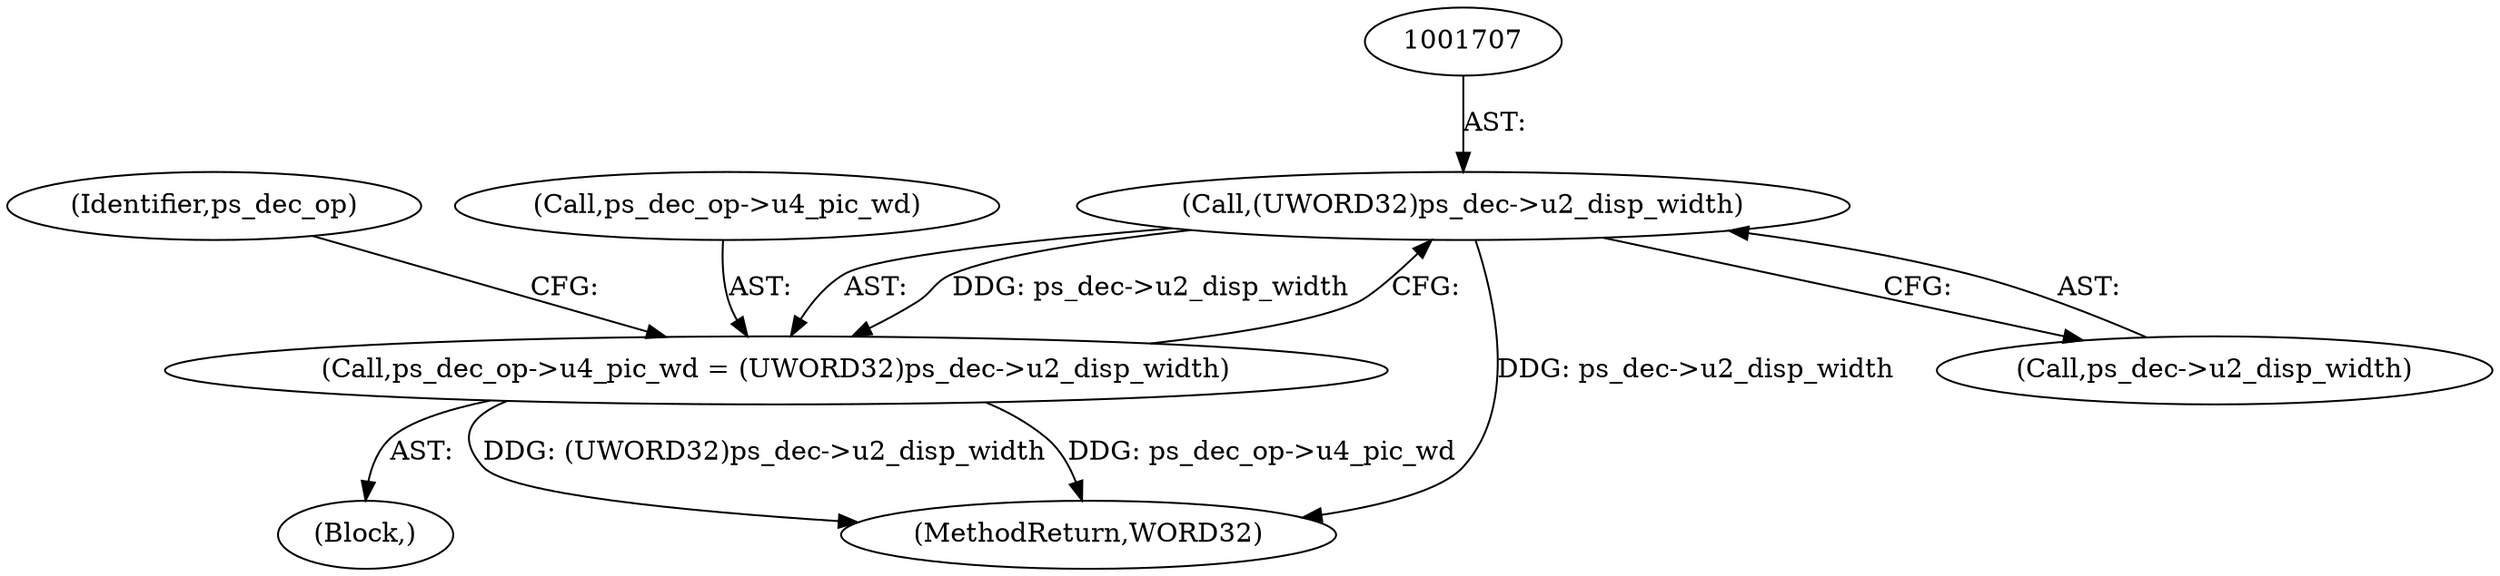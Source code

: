 digraph "0_Android_7554755536019e439433c515eeb44e701fb3bfb2@pointer" {
"1001706" [label="(Call,(UWORD32)ps_dec->u2_disp_width)"];
"1001702" [label="(Call,ps_dec_op->u4_pic_wd = (UWORD32)ps_dec->u2_disp_width)"];
"1001701" [label="(Block,)"];
"1001706" [label="(Call,(UWORD32)ps_dec->u2_disp_width)"];
"1001713" [label="(Identifier,ps_dec_op)"];
"1001702" [label="(Call,ps_dec_op->u4_pic_wd = (UWORD32)ps_dec->u2_disp_width)"];
"1001703" [label="(Call,ps_dec_op->u4_pic_wd)"];
"1002129" [label="(MethodReturn,WORD32)"];
"1001708" [label="(Call,ps_dec->u2_disp_width)"];
"1001706" -> "1001702"  [label="AST: "];
"1001706" -> "1001708"  [label="CFG: "];
"1001707" -> "1001706"  [label="AST: "];
"1001708" -> "1001706"  [label="AST: "];
"1001702" -> "1001706"  [label="CFG: "];
"1001706" -> "1002129"  [label="DDG: ps_dec->u2_disp_width"];
"1001706" -> "1001702"  [label="DDG: ps_dec->u2_disp_width"];
"1001702" -> "1001701"  [label="AST: "];
"1001703" -> "1001702"  [label="AST: "];
"1001713" -> "1001702"  [label="CFG: "];
"1001702" -> "1002129"  [label="DDG: (UWORD32)ps_dec->u2_disp_width"];
"1001702" -> "1002129"  [label="DDG: ps_dec_op->u4_pic_wd"];
}

